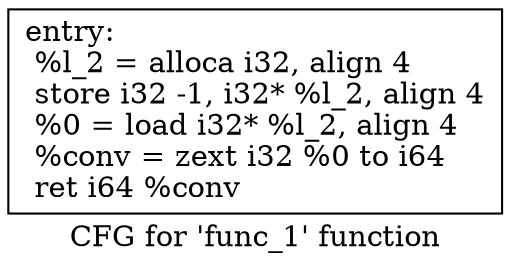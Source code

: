 digraph "CFG for 'func_1' function" {
	label="CFG for 'func_1' function";

	Node0xbbd9ae8 [shape=record,label="{entry:\l  %l_2 = alloca i32, align 4\l  store i32 -1, i32* %l_2, align 4\l  %0 = load i32* %l_2, align 4\l  %conv = zext i32 %0 to i64\l  ret i64 %conv\l}"];
}
